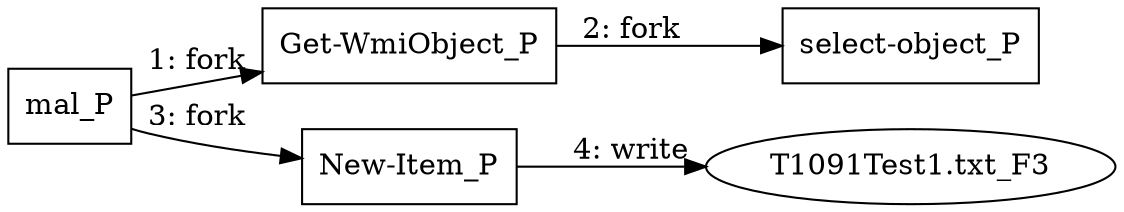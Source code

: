 digraph T1091 {
rankdir="LR"
size="9"
fixedsize="false"
splines="true"
nodesep=0.3
ranksep=0
fontsize=10
overlap="scalexy"
engine= "neato"
	"mal_P" [node_type=Process shape=box]
	"Get-WmiObject_P" [node_type=Process shape=box]
	"select-object_P" [node_type=Process shape=box]
	"New-Item_P" [node_type=Process shape=box]
	"T1091Test1.txt_F3" [node_type=File shape=ellipse]
	"mal_P" -> "Get-WmiObject_P" [label="1: fork"]
	"Get-WmiObject_P" -> "select-object_P" [label="2: fork"]
	"mal_P" -> "New-Item_P" [label="3: fork"]
	"New-Item_P" -> "T1091Test1.txt_F3" [label="4: write"]
}
